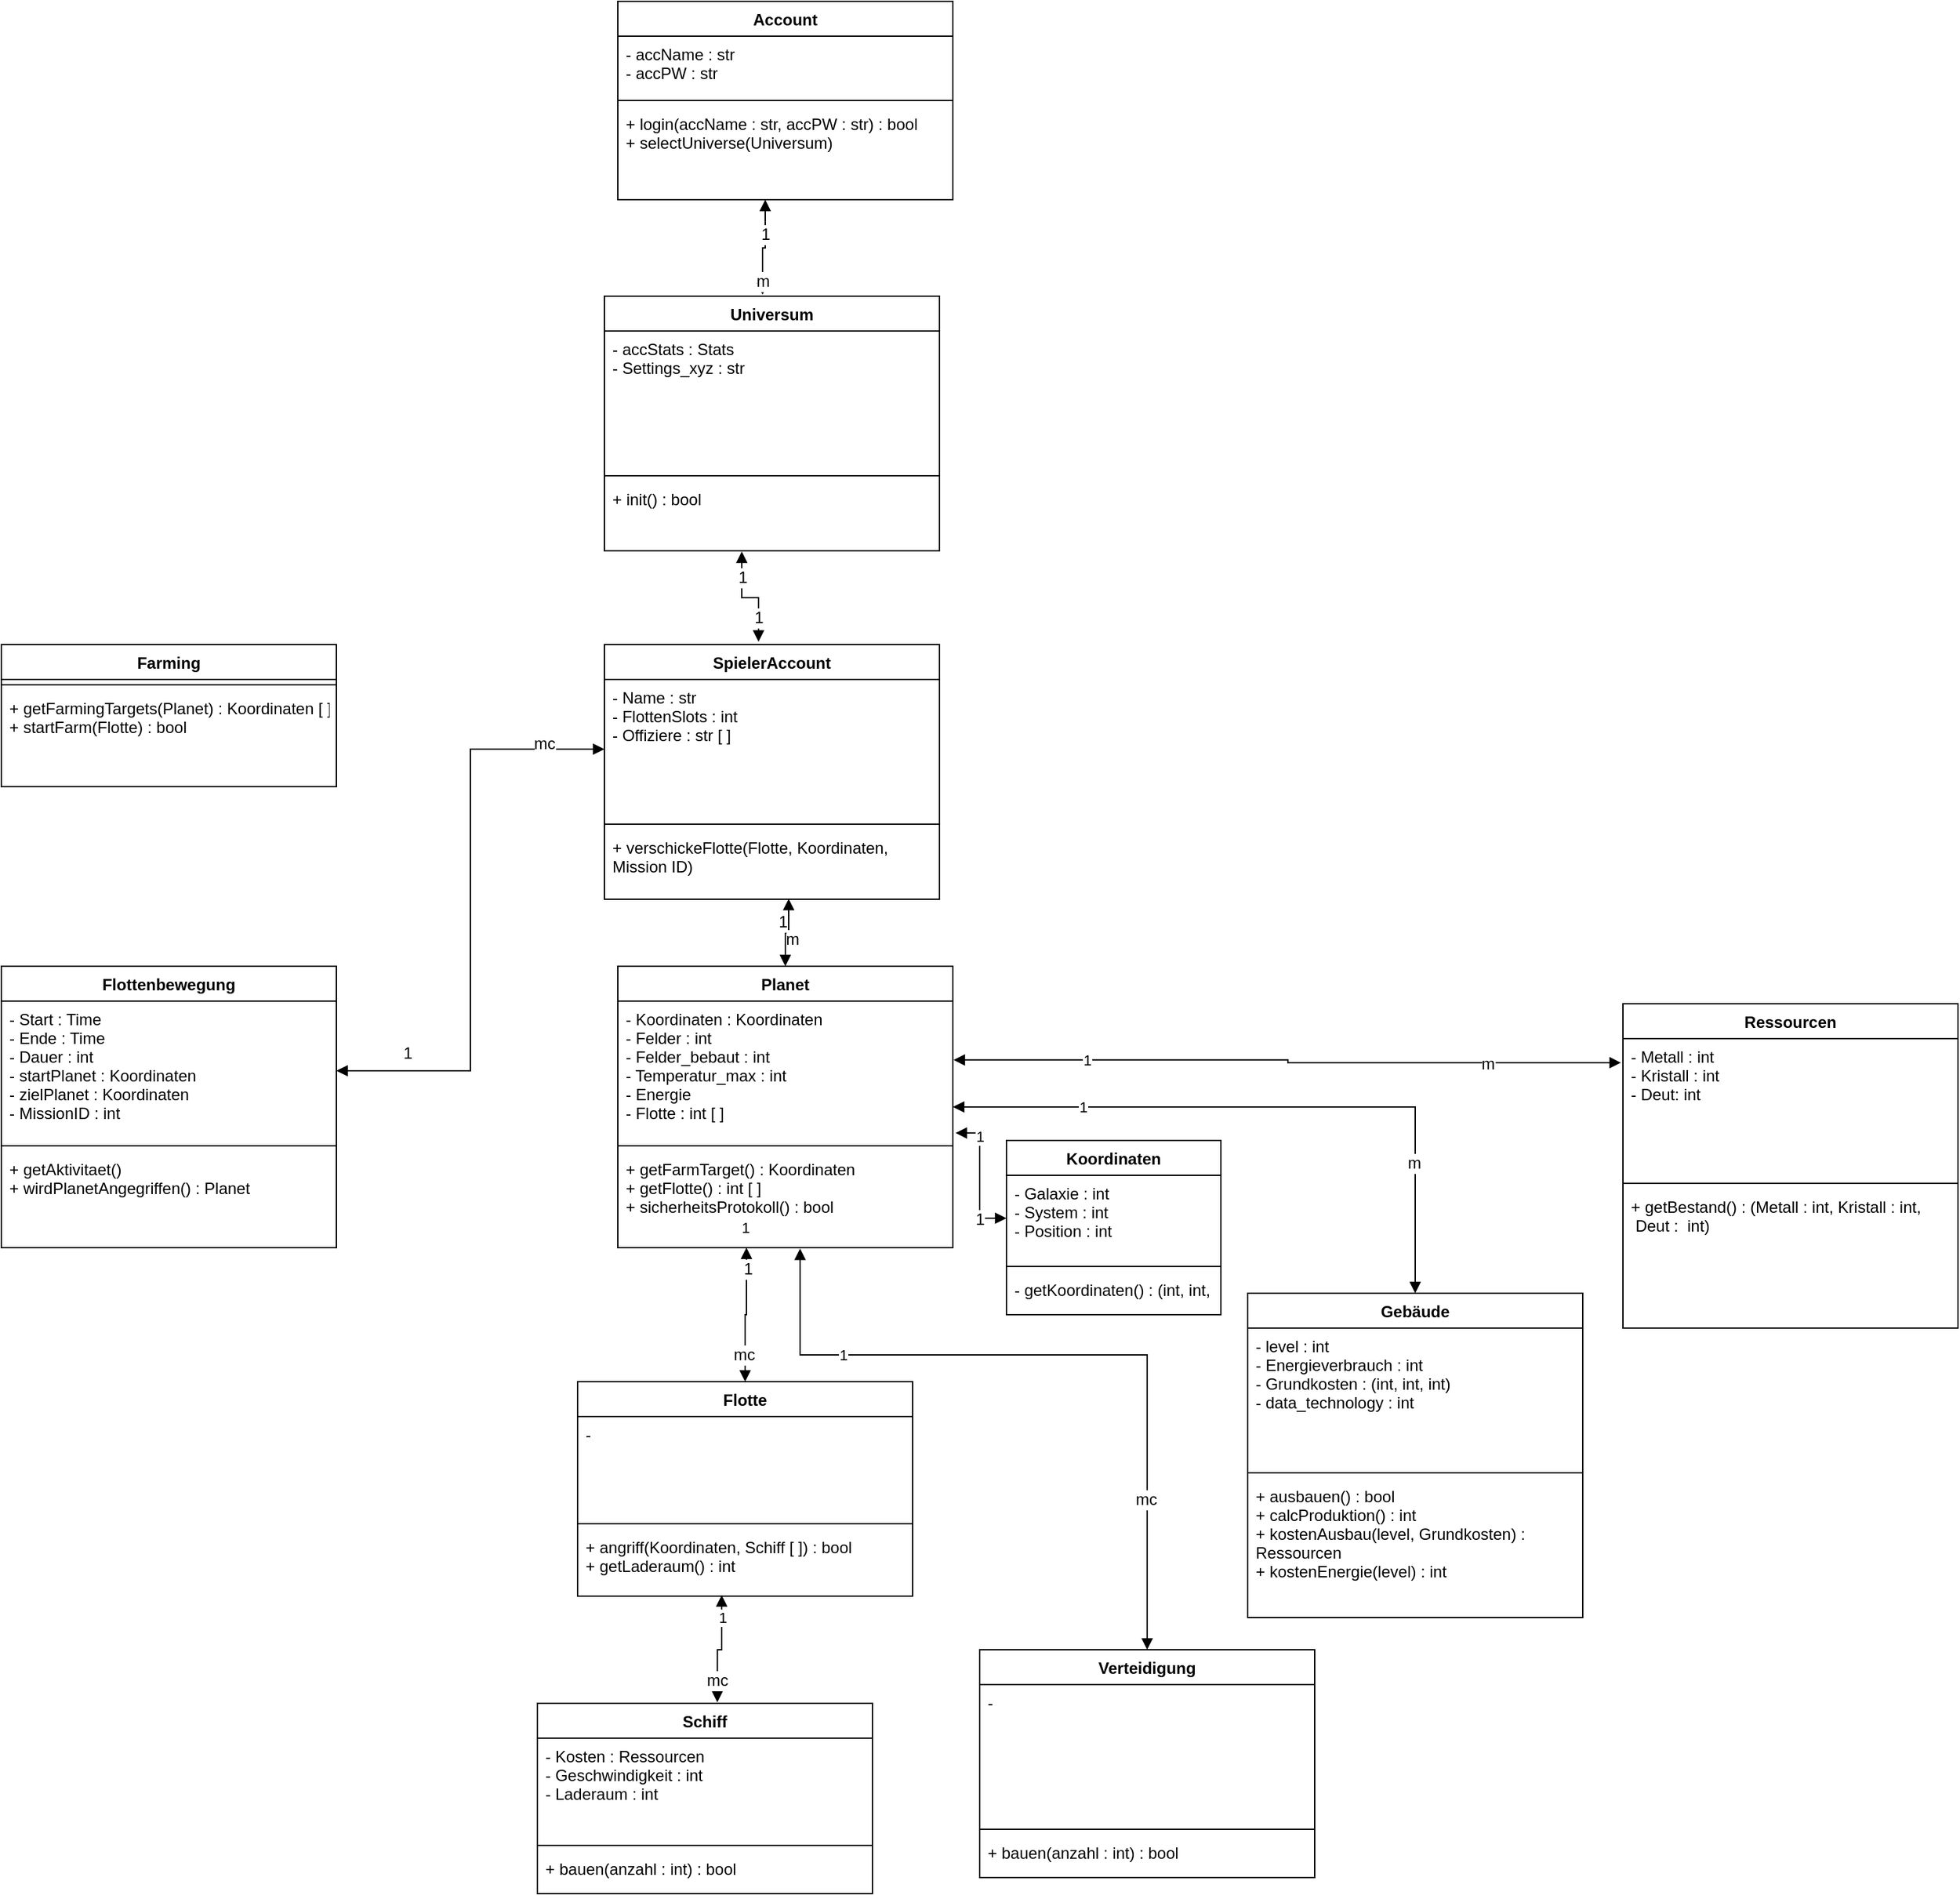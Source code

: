 <mxfile version="12.7.9" type="github">
  <diagram name="Page-1" id="e7e014a7-5840-1c2e-5031-d8a46d1fe8dd">
    <mxGraphModel dx="2185" dy="1462" grid="1" gridSize="10" guides="1" tooltips="1" connect="1" arrows="1" fold="1" page="0" pageScale="1" pageWidth="1169" pageHeight="826" background="#ffffff" math="0" shadow="0">
      <root>
        <mxCell id="0" />
        <mxCell id="1" parent="0" />
        <mxCell id="jIY0R9k1WC5agwst_tWj-40" value="" style="edgeStyle=orthogonalEdgeStyle;rounded=0;orthogonalLoop=1;jettySize=auto;html=1;startArrow=block;startFill=1;endArrow=block;endFill=1;exitX=0.55;exitY=0.994;exitDx=0;exitDy=0;exitPerimeter=0;" parent="1" source="P64U0R8fJc3eR1nAm_Cf-51" target="jIY0R9k1WC5agwst_tWj-36" edge="1">
          <mxGeometry relative="1" as="geometry" />
        </mxCell>
        <mxCell id="jIY0R9k1WC5agwst_tWj-41" value="m" style="text;html=1;align=center;verticalAlign=middle;resizable=0;points=[];labelBackgroundColor=#ffffff;" parent="jIY0R9k1WC5agwst_tWj-40" vertex="1" connectable="0">
          <mxGeometry x="0.779" y="1" relative="1" as="geometry">
            <mxPoint x="4" y="-14" as="offset" />
          </mxGeometry>
        </mxCell>
        <mxCell id="jIY0R9k1WC5agwst_tWj-42" value="1" style="text;html=1;align=center;verticalAlign=middle;resizable=0;points=[];labelBackgroundColor=#ffffff;" parent="jIY0R9k1WC5agwst_tWj-40" vertex="1" connectable="0">
          <mxGeometry x="-0.877" y="2" relative="1" as="geometry">
            <mxPoint x="-7" y="14" as="offset" />
          </mxGeometry>
        </mxCell>
        <object label="Account" id="jIY0R9k1WC5agwst_tWj-2">
          <mxCell style="swimlane;fontStyle=1;align=center;verticalAlign=top;childLayout=stackLayout;horizontal=1;startSize=26;horizontalStack=0;resizeParent=1;resizeParentMax=0;resizeLast=0;collapsible=1;marginBottom=0;" parent="1" vertex="1">
            <mxGeometry x="20" y="-720" width="250" height="148" as="geometry">
              <mxRectangle x="425" y="120" width="100" height="26" as="alternateBounds" />
            </mxGeometry>
          </mxCell>
        </object>
        <mxCell id="jIY0R9k1WC5agwst_tWj-3" value="- accName : str&#xa;- accPW : str" style="text;strokeColor=none;fillColor=none;align=left;verticalAlign=top;spacingLeft=4;spacingRight=4;overflow=hidden;rotatable=0;points=[[0,0.5],[1,0.5]];portConstraint=eastwest;" parent="jIY0R9k1WC5agwst_tWj-2" vertex="1">
          <mxGeometry y="26" width="250" height="44" as="geometry" />
        </mxCell>
        <mxCell id="jIY0R9k1WC5agwst_tWj-4" value="" style="line;strokeWidth=1;fillColor=none;align=left;verticalAlign=middle;spacingTop=-1;spacingLeft=3;spacingRight=3;rotatable=0;labelPosition=right;points=[];portConstraint=eastwest;" parent="jIY0R9k1WC5agwst_tWj-2" vertex="1">
          <mxGeometry y="70" width="250" height="8" as="geometry" />
        </mxCell>
        <mxCell id="jIY0R9k1WC5agwst_tWj-5" value="+ login(accName : str, accPW : str) : bool&#xa;+ selectUniverse(Universum)" style="text;strokeColor=none;fillColor=none;align=left;verticalAlign=top;spacingLeft=4;spacingRight=4;overflow=hidden;rotatable=0;points=[[0,0.5],[1,0.5]];portConstraint=eastwest;" parent="jIY0R9k1WC5agwst_tWj-2" vertex="1">
          <mxGeometry y="78" width="250" height="70" as="geometry" />
        </mxCell>
        <mxCell id="jIY0R9k1WC5agwst_tWj-47" value="1" style="edgeStyle=orthogonalEdgeStyle;rounded=0;orthogonalLoop=1;jettySize=auto;html=1;startArrow=block;startFill=1;endArrow=block;endFill=1;" parent="1" source="jIY0R9k1WC5agwst_tWj-36" target="jIY0R9k1WC5agwst_tWj-51" edge="1">
          <mxGeometry x="-0.6" relative="1" as="geometry">
            <mxPoint as="offset" />
          </mxGeometry>
        </mxCell>
        <mxCell id="jIY0R9k1WC5agwst_tWj-48" value="m" style="text;html=1;align=center;verticalAlign=middle;resizable=0;points=[];labelBackgroundColor=#ffffff;" parent="jIY0R9k1WC5agwst_tWj-47" vertex="1" connectable="0">
          <mxGeometry x="0.6" y="-1" relative="1" as="geometry">
            <mxPoint as="offset" />
          </mxGeometry>
        </mxCell>
        <object label="Planet" id="jIY0R9k1WC5agwst_tWj-36">
          <mxCell style="swimlane;fontStyle=1;align=center;verticalAlign=top;childLayout=stackLayout;horizontal=1;startSize=26;horizontalStack=0;resizeParent=1;resizeParentMax=0;resizeLast=0;collapsible=1;marginBottom=0;" parent="1" vertex="1">
            <mxGeometry x="20" width="250" height="210" as="geometry">
              <mxRectangle x="425" y="120" width="100" height="26" as="alternateBounds" />
            </mxGeometry>
          </mxCell>
        </object>
        <mxCell id="jIY0R9k1WC5agwst_tWj-37" value="- Koordinaten : Koordinaten&#xa;- Felder : int&#xa;- Felder_bebaut : int&#xa;- Temperatur_max : int&#xa;- Energie&#xa;- Flotte : int [ ]&#xa;" style="text;strokeColor=none;fillColor=none;align=left;verticalAlign=top;spacingLeft=4;spacingRight=4;overflow=hidden;rotatable=0;points=[[0,0.5],[1,0.5]];portConstraint=eastwest;" parent="jIY0R9k1WC5agwst_tWj-36" vertex="1">
          <mxGeometry y="26" width="250" height="104" as="geometry" />
        </mxCell>
        <mxCell id="jIY0R9k1WC5agwst_tWj-38" value="" style="line;strokeWidth=1;fillColor=none;align=left;verticalAlign=middle;spacingTop=-1;spacingLeft=3;spacingRight=3;rotatable=0;labelPosition=right;points=[];portConstraint=eastwest;" parent="jIY0R9k1WC5agwst_tWj-36" vertex="1">
          <mxGeometry y="130" width="250" height="8" as="geometry" />
        </mxCell>
        <mxCell id="jIY0R9k1WC5agwst_tWj-39" value="+ getFarmTarget() : Koordinaten&#xa;+ getFlotte() : int [ ]&#xa;+ sicherheitsProtokoll() : bool&#xa;" style="text;strokeColor=none;fillColor=none;align=left;verticalAlign=top;spacingLeft=4;spacingRight=4;overflow=hidden;rotatable=0;points=[[0,0.5],[1,0.5]];portConstraint=eastwest;" parent="jIY0R9k1WC5agwst_tWj-36" vertex="1">
          <mxGeometry y="138" width="250" height="72" as="geometry" />
        </mxCell>
        <object label="Flottenbewegung" id="jIY0R9k1WC5agwst_tWj-104">
          <mxCell style="swimlane;fontStyle=1;align=center;verticalAlign=top;childLayout=stackLayout;horizontal=1;startSize=26;horizontalStack=0;resizeParent=1;resizeParentMax=0;resizeLast=0;collapsible=1;marginBottom=0;" parent="1" vertex="1">
            <mxGeometry x="-440" width="250" height="210" as="geometry">
              <mxRectangle x="425" y="120" width="100" height="26" as="alternateBounds" />
            </mxGeometry>
          </mxCell>
        </object>
        <mxCell id="jIY0R9k1WC5agwst_tWj-105" value="- Start : Time&#xa;- Ende : Time&#xa;- Dauer : int&#xa;- startPlanet : Koordinaten&#xa;- zielPlanet : Koordinaten&#xa;- MissionID : int" style="text;strokeColor=none;fillColor=none;align=left;verticalAlign=top;spacingLeft=4;spacingRight=4;overflow=hidden;rotatable=0;points=[[0,0.5],[1,0.5]];portConstraint=eastwest;" parent="jIY0R9k1WC5agwst_tWj-104" vertex="1">
          <mxGeometry y="26" width="250" height="104" as="geometry" />
        </mxCell>
        <mxCell id="jIY0R9k1WC5agwst_tWj-106" value="" style="line;strokeWidth=1;fillColor=none;align=left;verticalAlign=middle;spacingTop=-1;spacingLeft=3;spacingRight=3;rotatable=0;labelPosition=right;points=[];portConstraint=eastwest;" parent="jIY0R9k1WC5agwst_tWj-104" vertex="1">
          <mxGeometry y="130" width="250" height="8" as="geometry" />
        </mxCell>
        <mxCell id="jIY0R9k1WC5agwst_tWj-107" value="+ getAktivitaet()&#xa;+ wirdPlanetAngegriffen() : Planet&#xa;" style="text;strokeColor=none;fillColor=none;align=left;verticalAlign=top;spacingLeft=4;spacingRight=4;overflow=hidden;rotatable=0;points=[[0,0.5],[1,0.5]];portConstraint=eastwest;" parent="jIY0R9k1WC5agwst_tWj-104" vertex="1">
          <mxGeometry y="138" width="250" height="72" as="geometry" />
        </mxCell>
        <object label="Gebäude" id="jIY0R9k1WC5agwst_tWj-51">
          <mxCell style="swimlane;fontStyle=1;align=center;verticalAlign=top;childLayout=stackLayout;horizontal=1;startSize=26;horizontalStack=0;resizeParent=1;resizeParentMax=0;resizeLast=0;collapsible=1;marginBottom=0;" parent="1" vertex="1">
            <mxGeometry x="490" y="244" width="250" height="242" as="geometry">
              <mxRectangle x="425" y="120" width="100" height="26" as="alternateBounds" />
            </mxGeometry>
          </mxCell>
        </object>
        <mxCell id="jIY0R9k1WC5agwst_tWj-52" value="- level : int&#xa;- Energieverbrauch : int&#xa;- Grundkosten : (int, int, int)&#xa;- data_technology : int" style="text;strokeColor=none;fillColor=none;align=left;verticalAlign=top;spacingLeft=4;spacingRight=4;overflow=hidden;rotatable=0;points=[[0,0.5],[1,0.5]];portConstraint=eastwest;" parent="jIY0R9k1WC5agwst_tWj-51" vertex="1">
          <mxGeometry y="26" width="250" height="104" as="geometry" />
        </mxCell>
        <mxCell id="jIY0R9k1WC5agwst_tWj-77" value="" style="line;strokeWidth=1;fillColor=none;align=left;verticalAlign=middle;spacingTop=-1;spacingLeft=3;spacingRight=3;rotatable=0;labelPosition=right;points=[];portConstraint=eastwest;" parent="jIY0R9k1WC5agwst_tWj-51" vertex="1">
          <mxGeometry y="130" width="250" height="8" as="geometry" />
        </mxCell>
        <mxCell id="jIY0R9k1WC5agwst_tWj-75" value="+ ausbauen() : bool&#xa;+ calcProduktion() : int&#xa;+ kostenAusbau(level, Grundkosten) : &#xa;Ressourcen&#xa;+ kostenEnergie(level) : int" style="text;strokeColor=none;fillColor=none;align=left;verticalAlign=top;spacingLeft=4;spacingRight=4;overflow=hidden;rotatable=0;points=[[0,0.5],[1,0.5]];portConstraint=eastwest;" parent="jIY0R9k1WC5agwst_tWj-51" vertex="1">
          <mxGeometry y="138" width="250" height="104" as="geometry" />
        </mxCell>
        <object label="Verteidigung" id="jIY0R9k1WC5agwst_tWj-78">
          <mxCell style="swimlane;fontStyle=1;align=center;verticalAlign=top;childLayout=stackLayout;horizontal=1;startSize=26;horizontalStack=0;resizeParent=1;resizeParentMax=0;resizeLast=0;collapsible=1;marginBottom=0;" parent="1" vertex="1">
            <mxGeometry x="290" y="510" width="250" height="170" as="geometry">
              <mxRectangle x="425" y="120" width="100" height="26" as="alternateBounds" />
            </mxGeometry>
          </mxCell>
        </object>
        <mxCell id="jIY0R9k1WC5agwst_tWj-79" value="-" style="text;strokeColor=none;fillColor=none;align=left;verticalAlign=top;spacingLeft=4;spacingRight=4;overflow=hidden;rotatable=0;points=[[0,0.5],[1,0.5]];portConstraint=eastwest;" parent="jIY0R9k1WC5agwst_tWj-78" vertex="1">
          <mxGeometry y="26" width="250" height="104" as="geometry" />
        </mxCell>
        <mxCell id="jIY0R9k1WC5agwst_tWj-80" value="" style="line;strokeWidth=1;fillColor=none;align=left;verticalAlign=middle;spacingTop=-1;spacingLeft=3;spacingRight=3;rotatable=0;labelPosition=right;points=[];portConstraint=eastwest;" parent="jIY0R9k1WC5agwst_tWj-78" vertex="1">
          <mxGeometry y="130" width="250" height="8" as="geometry" />
        </mxCell>
        <mxCell id="jIY0R9k1WC5agwst_tWj-81" value="+ bauen(anzahl : int) : bool" style="text;strokeColor=none;fillColor=none;align=left;verticalAlign=top;spacingLeft=4;spacingRight=4;overflow=hidden;rotatable=0;points=[[0,0.5],[1,0.5]];portConstraint=eastwest;" parent="jIY0R9k1WC5agwst_tWj-78" vertex="1">
          <mxGeometry y="138" width="250" height="32" as="geometry" />
        </mxCell>
        <object label="Schiff" id="jIY0R9k1WC5agwst_tWj-83">
          <mxCell style="swimlane;fontStyle=1;align=center;verticalAlign=top;childLayout=stackLayout;horizontal=1;startSize=26;horizontalStack=0;resizeParent=1;resizeParentMax=0;resizeLast=0;collapsible=1;marginBottom=0;" parent="1" vertex="1">
            <mxGeometry x="-40" y="550" width="250" height="142" as="geometry">
              <mxRectangle x="425" y="120" width="100" height="26" as="alternateBounds" />
            </mxGeometry>
          </mxCell>
        </object>
        <mxCell id="jIY0R9k1WC5agwst_tWj-84" value="- Kosten : Ressourcen&#xa;- Geschwindigkeit : int&#xa;- Laderaum : int" style="text;strokeColor=none;fillColor=none;align=left;verticalAlign=top;spacingLeft=4;spacingRight=4;overflow=hidden;rotatable=0;points=[[0,0.5],[1,0.5]];portConstraint=eastwest;" parent="jIY0R9k1WC5agwst_tWj-83" vertex="1">
          <mxGeometry y="26" width="250" height="76" as="geometry" />
        </mxCell>
        <mxCell id="jIY0R9k1WC5agwst_tWj-85" value="" style="line;strokeWidth=1;fillColor=none;align=left;verticalAlign=middle;spacingTop=-1;spacingLeft=3;spacingRight=3;rotatable=0;labelPosition=right;points=[];portConstraint=eastwest;" parent="jIY0R9k1WC5agwst_tWj-83" vertex="1">
          <mxGeometry y="102" width="250" height="8" as="geometry" />
        </mxCell>
        <mxCell id="jIY0R9k1WC5agwst_tWj-86" value="+ bauen(anzahl : int) : bool" style="text;strokeColor=none;fillColor=none;align=left;verticalAlign=top;spacingLeft=4;spacingRight=4;overflow=hidden;rotatable=0;points=[[0,0.5],[1,0.5]];portConstraint=eastwest;" parent="jIY0R9k1WC5agwst_tWj-83" vertex="1">
          <mxGeometry y="110" width="250" height="32" as="geometry" />
        </mxCell>
        <object label="Universum" id="P64U0R8fJc3eR1nAm_Cf-1">
          <mxCell style="swimlane;fontStyle=1;align=center;verticalAlign=top;childLayout=stackLayout;horizontal=1;startSize=26;horizontalStack=0;resizeParent=1;resizeParentMax=0;resizeLast=0;collapsible=1;marginBottom=0;" vertex="1" parent="1">
            <mxGeometry x="10" y="-500" width="250" height="190" as="geometry">
              <mxRectangle x="425" y="120" width="100" height="26" as="alternateBounds" />
            </mxGeometry>
          </mxCell>
        </object>
        <mxCell id="P64U0R8fJc3eR1nAm_Cf-2" value="- accStats : Stats&#xa;- Settings_xyz : str" style="text;strokeColor=none;fillColor=none;align=left;verticalAlign=top;spacingLeft=4;spacingRight=4;overflow=hidden;rotatable=0;points=[[0,0.5],[1,0.5]];portConstraint=eastwest;" vertex="1" parent="P64U0R8fJc3eR1nAm_Cf-1">
          <mxGeometry y="26" width="250" height="104" as="geometry" />
        </mxCell>
        <mxCell id="P64U0R8fJc3eR1nAm_Cf-3" value="" style="line;strokeWidth=1;fillColor=none;align=left;verticalAlign=middle;spacingTop=-1;spacingLeft=3;spacingRight=3;rotatable=0;labelPosition=right;points=[];portConstraint=eastwest;" vertex="1" parent="P64U0R8fJc3eR1nAm_Cf-1">
          <mxGeometry y="130" width="250" height="8" as="geometry" />
        </mxCell>
        <mxCell id="P64U0R8fJc3eR1nAm_Cf-5" value="+ init() : bool" style="text;strokeColor=none;fillColor=none;align=left;verticalAlign=top;spacingLeft=4;spacingRight=4;overflow=hidden;rotatable=0;points=[[0,0.5],[1,0.5]];portConstraint=eastwest;" vertex="1" parent="P64U0R8fJc3eR1nAm_Cf-1">
          <mxGeometry y="138" width="250" height="52" as="geometry" />
        </mxCell>
        <mxCell id="P64U0R8fJc3eR1nAm_Cf-6" value="" style="edgeStyle=orthogonalEdgeStyle;rounded=0;orthogonalLoop=1;jettySize=auto;html=1;startArrow=block;startFill=1;endArrow=block;endFill=1;exitX=0.472;exitY=-0.006;exitDx=0;exitDy=0;exitPerimeter=0;entryX=0.44;entryY=1;entryDx=0;entryDy=0;entryPerimeter=0;" edge="1" parent="1" source="P64U0R8fJc3eR1nAm_Cf-1" target="jIY0R9k1WC5agwst_tWj-5">
          <mxGeometry relative="1" as="geometry">
            <mxPoint x="347.47" y="-110.004" as="sourcePoint" />
            <mxPoint x="124.25" y="-157.636" as="targetPoint" />
          </mxGeometry>
        </mxCell>
        <mxCell id="P64U0R8fJc3eR1nAm_Cf-7" value="1" style="text;html=1;align=center;verticalAlign=middle;resizable=0;points=[];labelBackgroundColor=#ffffff;" vertex="1" connectable="0" parent="P64U0R8fJc3eR1nAm_Cf-6">
          <mxGeometry x="0.779" y="1" relative="1" as="geometry">
            <mxPoint x="1" y="18.31" as="offset" />
          </mxGeometry>
        </mxCell>
        <mxCell id="P64U0R8fJc3eR1nAm_Cf-8" value="m" style="text;html=1;align=center;verticalAlign=middle;resizable=0;points=[];labelBackgroundColor=#ffffff;" vertex="1" connectable="0" parent="P64U0R8fJc3eR1nAm_Cf-6">
          <mxGeometry x="-0.877" y="2" relative="1" as="geometry">
            <mxPoint x="2" y="-6.09" as="offset" />
          </mxGeometry>
        </mxCell>
        <mxCell id="P64U0R8fJc3eR1nAm_Cf-9" value="1" style="edgeStyle=orthogonalEdgeStyle;rounded=0;orthogonalLoop=1;jettySize=auto;html=1;startArrow=block;startFill=1;endArrow=block;endFill=1;exitX=1.002;exitY=0.422;exitDx=0;exitDy=0;exitPerimeter=0;entryX=-0.006;entryY=0.173;entryDx=0;entryDy=0;entryPerimeter=0;" edge="1" parent="1" source="jIY0R9k1WC5agwst_tWj-37" target="P64U0R8fJc3eR1nAm_Cf-12">
          <mxGeometry x="-0.6" relative="1" as="geometry">
            <mxPoint as="offset" />
            <mxPoint x="320" y="70.004" as="sourcePoint" />
            <mxPoint x="880" y="70" as="targetPoint" />
          </mxGeometry>
        </mxCell>
        <mxCell id="P64U0R8fJc3eR1nAm_Cf-10" value="m" style="text;html=1;align=center;verticalAlign=middle;resizable=0;points=[];labelBackgroundColor=#ffffff;" vertex="1" connectable="0" parent="P64U0R8fJc3eR1nAm_Cf-9">
          <mxGeometry x="0.6" y="-1" relative="1" as="geometry">
            <mxPoint as="offset" />
          </mxGeometry>
        </mxCell>
        <object label="Ressourcen" id="P64U0R8fJc3eR1nAm_Cf-11">
          <mxCell style="swimlane;fontStyle=1;align=center;verticalAlign=top;childLayout=stackLayout;horizontal=1;startSize=26;horizontalStack=0;resizeParent=1;resizeParentMax=0;resizeLast=0;collapsible=1;marginBottom=0;" vertex="1" parent="1">
            <mxGeometry x="770" y="28" width="250" height="242" as="geometry">
              <mxRectangle x="425" y="120" width="100" height="26" as="alternateBounds" />
            </mxGeometry>
          </mxCell>
        </object>
        <mxCell id="P64U0R8fJc3eR1nAm_Cf-12" value="- Metall : int&#xa;- Kristall : int&#xa;- Deut: int" style="text;strokeColor=none;fillColor=none;align=left;verticalAlign=top;spacingLeft=4;spacingRight=4;overflow=hidden;rotatable=0;points=[[0,0.5],[1,0.5]];portConstraint=eastwest;" vertex="1" parent="P64U0R8fJc3eR1nAm_Cf-11">
          <mxGeometry y="26" width="250" height="104" as="geometry" />
        </mxCell>
        <mxCell id="P64U0R8fJc3eR1nAm_Cf-13" value="" style="line;strokeWidth=1;fillColor=none;align=left;verticalAlign=middle;spacingTop=-1;spacingLeft=3;spacingRight=3;rotatable=0;labelPosition=right;points=[];portConstraint=eastwest;" vertex="1" parent="P64U0R8fJc3eR1nAm_Cf-11">
          <mxGeometry y="130" width="250" height="8" as="geometry" />
        </mxCell>
        <mxCell id="P64U0R8fJc3eR1nAm_Cf-14" value="+ getBestand() : (Metall : int, Kristall : int,&#xa; Deut :  int)" style="text;strokeColor=none;fillColor=none;align=left;verticalAlign=top;spacingLeft=4;spacingRight=4;overflow=hidden;rotatable=0;points=[[0,0.5],[1,0.5]];portConstraint=eastwest;" vertex="1" parent="P64U0R8fJc3eR1nAm_Cf-11">
          <mxGeometry y="138" width="250" height="104" as="geometry" />
        </mxCell>
        <object label="Koordinaten" id="P64U0R8fJc3eR1nAm_Cf-15">
          <mxCell style="swimlane;fontStyle=1;align=center;verticalAlign=top;childLayout=stackLayout;horizontal=1;startSize=26;horizontalStack=0;resizeParent=1;resizeParentMax=0;resizeLast=0;collapsible=1;marginBottom=0;" vertex="1" parent="1">
            <mxGeometry x="310" y="130" width="160" height="130" as="geometry">
              <mxRectangle x="425" y="120" width="100" height="26" as="alternateBounds" />
            </mxGeometry>
          </mxCell>
        </object>
        <mxCell id="P64U0R8fJc3eR1nAm_Cf-16" value="- Galaxie : int&#xa;- System : int&#xa;- Position : int" style="text;strokeColor=none;fillColor=none;align=left;verticalAlign=top;spacingLeft=4;spacingRight=4;overflow=hidden;rotatable=0;points=[[0,0.5],[1,0.5]];portConstraint=eastwest;" vertex="1" parent="P64U0R8fJc3eR1nAm_Cf-15">
          <mxGeometry y="26" width="160" height="64" as="geometry" />
        </mxCell>
        <mxCell id="P64U0R8fJc3eR1nAm_Cf-17" value="" style="line;strokeWidth=1;fillColor=none;align=left;verticalAlign=middle;spacingTop=-1;spacingLeft=3;spacingRight=3;rotatable=0;labelPosition=right;points=[];portConstraint=eastwest;" vertex="1" parent="P64U0R8fJc3eR1nAm_Cf-15">
          <mxGeometry y="90" width="160" height="8" as="geometry" />
        </mxCell>
        <mxCell id="P64U0R8fJc3eR1nAm_Cf-18" value="- getKoordinaten() : (int, int, int)&#xa;" style="text;strokeColor=none;fillColor=none;align=left;verticalAlign=top;spacingLeft=4;spacingRight=4;overflow=hidden;rotatable=0;points=[[0,0.5],[1,0.5]];portConstraint=eastwest;" vertex="1" parent="P64U0R8fJc3eR1nAm_Cf-15">
          <mxGeometry y="98" width="160" height="32" as="geometry" />
        </mxCell>
        <mxCell id="P64U0R8fJc3eR1nAm_Cf-19" value="1" style="edgeStyle=orthogonalEdgeStyle;rounded=0;orthogonalLoop=1;jettySize=auto;html=1;startArrow=block;startFill=1;endArrow=block;endFill=1;exitX=1.008;exitY=0.946;exitDx=0;exitDy=0;exitPerimeter=0;" edge="1" parent="1" source="jIY0R9k1WC5agwst_tWj-37" target="P64U0R8fJc3eR1nAm_Cf-16">
          <mxGeometry x="-0.6" relative="1" as="geometry">
            <mxPoint as="offset" />
            <mxPoint x="280" y="115.034" as="sourcePoint" />
            <mxPoint x="625.034" y="254" as="targetPoint" />
          </mxGeometry>
        </mxCell>
        <mxCell id="P64U0R8fJc3eR1nAm_Cf-20" value="1" style="text;html=1;align=center;verticalAlign=middle;resizable=0;points=[];labelBackgroundColor=#ffffff;" vertex="1" connectable="0" parent="P64U0R8fJc3eR1nAm_Cf-19">
          <mxGeometry x="0.6" y="-1" relative="1" as="geometry">
            <mxPoint as="offset" />
          </mxGeometry>
        </mxCell>
        <mxCell id="P64U0R8fJc3eR1nAm_Cf-21" value="1" style="edgeStyle=orthogonalEdgeStyle;rounded=0;orthogonalLoop=1;jettySize=auto;html=1;startArrow=block;startFill=1;endArrow=block;endFill=1;entryX=0.537;entryY=-0.005;entryDx=0;entryDy=0;entryPerimeter=0;exitX=0.43;exitY=0.985;exitDx=0;exitDy=0;exitPerimeter=0;" edge="1" parent="1" source="P64U0R8fJc3eR1nAm_Cf-27" target="jIY0R9k1WC5agwst_tWj-83">
          <mxGeometry x="-0.6" relative="1" as="geometry">
            <mxPoint as="offset" />
            <mxPoint x="330" y="440" as="sourcePoint" />
            <mxPoint x="168" y="273.62" as="targetPoint" />
          </mxGeometry>
        </mxCell>
        <mxCell id="P64U0R8fJc3eR1nAm_Cf-22" value="mc" style="text;html=1;align=center;verticalAlign=middle;resizable=0;points=[];labelBackgroundColor=#ffffff;" vertex="1" connectable="0" parent="P64U0R8fJc3eR1nAm_Cf-21">
          <mxGeometry x="0.6" y="-1" relative="1" as="geometry">
            <mxPoint as="offset" />
          </mxGeometry>
        </mxCell>
        <object label="Flotte" id="P64U0R8fJc3eR1nAm_Cf-24">
          <mxCell style="swimlane;fontStyle=1;align=center;verticalAlign=top;childLayout=stackLayout;horizontal=1;startSize=26;horizontalStack=0;resizeParent=1;resizeParentMax=0;resizeLast=0;collapsible=1;marginBottom=0;" vertex="1" parent="1">
            <mxGeometry x="-10" y="310" width="250" height="160" as="geometry">
              <mxRectangle x="425" y="120" width="100" height="26" as="alternateBounds" />
            </mxGeometry>
          </mxCell>
        </object>
        <mxCell id="P64U0R8fJc3eR1nAm_Cf-25" value="- " style="text;strokeColor=none;fillColor=none;align=left;verticalAlign=top;spacingLeft=4;spacingRight=4;overflow=hidden;rotatable=0;points=[[0,0.5],[1,0.5]];portConstraint=eastwest;" vertex="1" parent="P64U0R8fJc3eR1nAm_Cf-24">
          <mxGeometry y="26" width="250" height="76" as="geometry" />
        </mxCell>
        <mxCell id="P64U0R8fJc3eR1nAm_Cf-26" value="" style="line;strokeWidth=1;fillColor=none;align=left;verticalAlign=middle;spacingTop=-1;spacingLeft=3;spacingRight=3;rotatable=0;labelPosition=right;points=[];portConstraint=eastwest;" vertex="1" parent="P64U0R8fJc3eR1nAm_Cf-24">
          <mxGeometry y="102" width="250" height="8" as="geometry" />
        </mxCell>
        <mxCell id="P64U0R8fJc3eR1nAm_Cf-27" value="+ angriff(Koordinaten, Schiff [ ]) : bool&#xa;+ getLaderaum() : int" style="text;strokeColor=none;fillColor=none;align=left;verticalAlign=top;spacingLeft=4;spacingRight=4;overflow=hidden;rotatable=0;points=[[0,0.5],[1,0.5]];portConstraint=eastwest;" vertex="1" parent="P64U0R8fJc3eR1nAm_Cf-24">
          <mxGeometry y="110" width="250" height="50" as="geometry" />
        </mxCell>
        <mxCell id="P64U0R8fJc3eR1nAm_Cf-28" value="1" style="edgeStyle=orthogonalEdgeStyle;rounded=0;orthogonalLoop=1;jettySize=auto;html=1;startArrow=block;startFill=1;endArrow=block;endFill=1;exitX=0.544;exitY=1.009;exitDx=0;exitDy=0;exitPerimeter=0;entryX=0.5;entryY=0;entryDx=0;entryDy=0;" edge="1" parent="1" source="jIY0R9k1WC5agwst_tWj-39" target="jIY0R9k1WC5agwst_tWj-78">
          <mxGeometry x="-0.6" relative="1" as="geometry">
            <mxPoint as="offset" />
            <mxPoint x="330" y="340.004" as="sourcePoint" />
            <mxPoint x="334.25" y="427.29" as="targetPoint" />
            <Array as="points">
              <mxPoint x="156" y="290" />
              <mxPoint x="415" y="290" />
            </Array>
          </mxGeometry>
        </mxCell>
        <mxCell id="P64U0R8fJc3eR1nAm_Cf-29" value="mc" style="text;html=1;align=center;verticalAlign=middle;resizable=0;points=[];labelBackgroundColor=#ffffff;" vertex="1" connectable="0" parent="P64U0R8fJc3eR1nAm_Cf-28">
          <mxGeometry x="0.6" y="-1" relative="1" as="geometry">
            <mxPoint as="offset" />
          </mxGeometry>
        </mxCell>
        <mxCell id="P64U0R8fJc3eR1nAm_Cf-30" value="1" style="edgeStyle=orthogonalEdgeStyle;rounded=0;orthogonalLoop=1;jettySize=auto;html=1;startArrow=block;startFill=1;endArrow=block;endFill=1;exitX=0.384;exitY=0.999;exitDx=0;exitDy=0;exitPerimeter=0;" edge="1" parent="1" source="jIY0R9k1WC5agwst_tWj-39" target="P64U0R8fJc3eR1nAm_Cf-24">
          <mxGeometry x="0.014" y="-65" relative="1" as="geometry">
            <mxPoint x="65" y="-65" as="offset" />
            <mxPoint x="115" y="270" as="sourcePoint" />
            <mxPoint x="119" y="520" as="targetPoint" />
          </mxGeometry>
        </mxCell>
        <mxCell id="P64U0R8fJc3eR1nAm_Cf-31" value="mc" style="text;html=1;align=center;verticalAlign=middle;resizable=0;points=[];labelBackgroundColor=#ffffff;" vertex="1" connectable="0" parent="P64U0R8fJc3eR1nAm_Cf-30">
          <mxGeometry x="0.6" y="-1" relative="1" as="geometry">
            <mxPoint as="offset" />
          </mxGeometry>
        </mxCell>
        <mxCell id="P64U0R8fJc3eR1nAm_Cf-55" value="1" style="text;html=1;align=center;verticalAlign=middle;resizable=0;points=[];labelBackgroundColor=#ffffff;" vertex="1" connectable="0" parent="P64U0R8fJc3eR1nAm_Cf-30">
          <mxGeometry x="-0.692" y="1" relative="1" as="geometry">
            <mxPoint as="offset" />
          </mxGeometry>
        </mxCell>
        <object label="Farming" id="P64U0R8fJc3eR1nAm_Cf-40">
          <mxCell style="swimlane;fontStyle=1;align=center;verticalAlign=top;childLayout=stackLayout;horizontal=1;startSize=26;horizontalStack=0;resizeParent=1;resizeParentMax=0;resizeLast=0;collapsible=1;marginBottom=0;" vertex="1" parent="1">
            <mxGeometry x="-440" y="-240" width="250" height="106" as="geometry">
              <mxRectangle x="425" y="120" width="100" height="26" as="alternateBounds" />
            </mxGeometry>
          </mxCell>
        </object>
        <mxCell id="P64U0R8fJc3eR1nAm_Cf-42" value="" style="line;strokeWidth=1;fillColor=none;align=left;verticalAlign=middle;spacingTop=-1;spacingLeft=3;spacingRight=3;rotatable=0;labelPosition=right;points=[];portConstraint=eastwest;" vertex="1" parent="P64U0R8fJc3eR1nAm_Cf-40">
          <mxGeometry y="26" width="250" height="8" as="geometry" />
        </mxCell>
        <mxCell id="P64U0R8fJc3eR1nAm_Cf-43" value="+ getFarmingTargets(Planet) : Koordinaten [ ]&#xa;+ startFarm(Flotte) : bool" style="text;strokeColor=none;fillColor=none;align=left;verticalAlign=top;spacingLeft=4;spacingRight=4;overflow=hidden;rotatable=0;points=[[0,0.5],[1,0.5]];portConstraint=eastwest;" vertex="1" parent="P64U0R8fJc3eR1nAm_Cf-40">
          <mxGeometry y="34" width="250" height="72" as="geometry" />
        </mxCell>
        <object label="SpielerAccount" id="P64U0R8fJc3eR1nAm_Cf-48">
          <mxCell style="swimlane;fontStyle=1;align=center;verticalAlign=top;childLayout=stackLayout;horizontal=1;startSize=26;horizontalStack=0;resizeParent=1;resizeParentMax=0;resizeLast=0;collapsible=1;marginBottom=0;" vertex="1" parent="1">
            <mxGeometry x="10" y="-240" width="250" height="190" as="geometry">
              <mxRectangle x="425" y="120" width="100" height="26" as="alternateBounds" />
            </mxGeometry>
          </mxCell>
        </object>
        <mxCell id="P64U0R8fJc3eR1nAm_Cf-49" value="- Name : str&#xa;- FlottenSlots : int&#xa;- Offiziere : str [ ]" style="text;strokeColor=none;fillColor=none;align=left;verticalAlign=top;spacingLeft=4;spacingRight=4;overflow=hidden;rotatable=0;points=[[0,0.5],[1,0.5]];portConstraint=eastwest;" vertex="1" parent="P64U0R8fJc3eR1nAm_Cf-48">
          <mxGeometry y="26" width="250" height="104" as="geometry" />
        </mxCell>
        <mxCell id="P64U0R8fJc3eR1nAm_Cf-50" value="" style="line;strokeWidth=1;fillColor=none;align=left;verticalAlign=middle;spacingTop=-1;spacingLeft=3;spacingRight=3;rotatable=0;labelPosition=right;points=[];portConstraint=eastwest;" vertex="1" parent="P64U0R8fJc3eR1nAm_Cf-48">
          <mxGeometry y="130" width="250" height="8" as="geometry" />
        </mxCell>
        <mxCell id="P64U0R8fJc3eR1nAm_Cf-51" value="+ verschickeFlotte(Flotte, Koordinaten, &#xa;Mission ID)" style="text;strokeColor=none;fillColor=none;align=left;verticalAlign=top;spacingLeft=4;spacingRight=4;overflow=hidden;rotatable=0;points=[[0,0.5],[1,0.5]];portConstraint=eastwest;" vertex="1" parent="P64U0R8fJc3eR1nAm_Cf-48">
          <mxGeometry y="138" width="250" height="52" as="geometry" />
        </mxCell>
        <mxCell id="P64U0R8fJc3eR1nAm_Cf-44" value="" style="edgeStyle=orthogonalEdgeStyle;rounded=0;orthogonalLoop=1;jettySize=auto;html=1;startArrow=block;startFill=1;endArrow=block;endFill=1;exitX=0;exitY=0.5;exitDx=0;exitDy=0;entryX=1;entryY=0.5;entryDx=0;entryDy=0;" edge="1" parent="1" source="P64U0R8fJc3eR1nAm_Cf-49" target="jIY0R9k1WC5agwst_tWj-105">
          <mxGeometry relative="1" as="geometry">
            <mxPoint x="148.25" y="-75.912" as="sourcePoint" />
            <mxPoint x="-90" y="-160" as="targetPoint" />
          </mxGeometry>
        </mxCell>
        <mxCell id="P64U0R8fJc3eR1nAm_Cf-45" value="1" style="text;html=1;align=center;verticalAlign=middle;resizable=0;points=[];labelBackgroundColor=#ffffff;" vertex="1" connectable="0" parent="P64U0R8fJc3eR1nAm_Cf-44">
          <mxGeometry x="0.779" y="1" relative="1" as="geometry">
            <mxPoint x="4" y="-14" as="offset" />
          </mxGeometry>
        </mxCell>
        <mxCell id="P64U0R8fJc3eR1nAm_Cf-46" value="mc" style="text;html=1;align=center;verticalAlign=middle;resizable=0;points=[];labelBackgroundColor=#ffffff;" vertex="1" connectable="0" parent="P64U0R8fJc3eR1nAm_Cf-44">
          <mxGeometry x="-0.877" y="2" relative="1" as="geometry">
            <mxPoint x="-18.25" y="-6.09" as="offset" />
          </mxGeometry>
        </mxCell>
        <mxCell id="P64U0R8fJc3eR1nAm_Cf-52" value="" style="edgeStyle=orthogonalEdgeStyle;rounded=0;orthogonalLoop=1;jettySize=auto;html=1;startArrow=block;startFill=1;endArrow=block;endFill=1;exitX=0.46;exitY=-0.011;exitDx=0;exitDy=0;exitPerimeter=0;entryX=0.41;entryY=1.01;entryDx=0;entryDy=0;entryPerimeter=0;" edge="1" parent="1" source="P64U0R8fJc3eR1nAm_Cf-48" target="P64U0R8fJc3eR1nAm_Cf-5">
          <mxGeometry relative="1" as="geometry">
            <mxPoint x="138" y="-491.14" as="sourcePoint" />
            <mxPoint x="140" y="-562" as="targetPoint" />
          </mxGeometry>
        </mxCell>
        <mxCell id="P64U0R8fJc3eR1nAm_Cf-53" value="1" style="text;html=1;align=center;verticalAlign=middle;resizable=0;points=[];labelBackgroundColor=#ffffff;" vertex="1" connectable="0" parent="P64U0R8fJc3eR1nAm_Cf-52">
          <mxGeometry x="0.779" y="1" relative="1" as="geometry">
            <mxPoint x="1" y="10.42" as="offset" />
          </mxGeometry>
        </mxCell>
        <mxCell id="P64U0R8fJc3eR1nAm_Cf-54" value="1" style="text;html=1;align=center;verticalAlign=middle;resizable=0;points=[];labelBackgroundColor=#ffffff;" vertex="1" connectable="0" parent="P64U0R8fJc3eR1nAm_Cf-52">
          <mxGeometry x="-0.877" y="2" relative="1" as="geometry">
            <mxPoint x="2" y="-12.91" as="offset" />
          </mxGeometry>
        </mxCell>
      </root>
    </mxGraphModel>
  </diagram>
</mxfile>
